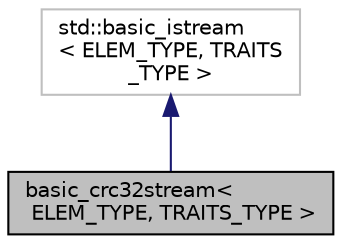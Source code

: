 digraph "basic_crc32stream&lt; ELEM_TYPE, TRAITS_TYPE &gt;"
{
 // LATEX_PDF_SIZE
  edge [fontname="Helvetica",fontsize="10",labelfontname="Helvetica",labelfontsize="10"];
  node [fontname="Helvetica",fontsize="10",shape=record];
  Node1 [label="basic_crc32stream\<\l ELEM_TYPE, TRAITS_TYPE \>",height=0.2,width=0.4,color="black", fillcolor="grey75", style="filled", fontcolor="black",tooltip="Basic CRC32 output stream. Computes CRC32 of input data."];
  Node2 -> Node1 [dir="back",color="midnightblue",fontsize="10",style="solid",fontname="Helvetica"];
  Node2 [label="std::basic_istream\l\< ELEM_TYPE, TRAITS\l_TYPE \>",height=0.2,width=0.4,color="grey75", fillcolor="white", style="filled",tooltip=" "];
}
